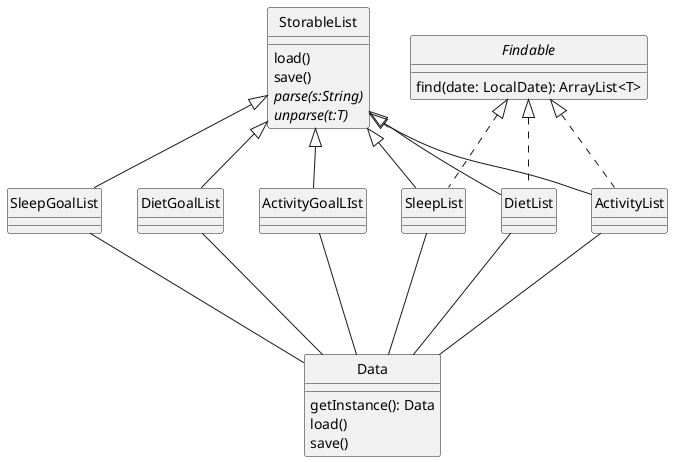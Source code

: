 @startuml
'https://plantuml.com/class-diagram
hide circle


class StorableList{
    load()
    save()
    {abstract} parse(s:String)
    {abstract} unparse(t:T)

}

class ActivityList{}
class ActivityGoalLIst{}
class DietList{}
class DietGoalList{}
class SleepList{}
class SleepGoalList{

}
interface Findable{
    find(date: LocalDate): ArrayList<T>
}
class Data{
    getInstance(): Data
    load()
    save()
}

Findable <|.. ActivityList
Findable <|.. DietList
Findable <|.. SleepList

StorableList <|-- ActivityList
StorableList <|-- DietList
StorableList <|-- SleepList
StorableList <|-- ActivityGoalLIst
StorableList <|-- DietGoalList
StorableList <|-- SleepGoalList

Data --u- ActivityList
Data --u- DietList
Data --u- SleepList
Data --u- ActivityGoalLIst
Data --u- DietGoalList
Data --u- SleepGoalList





@enduml